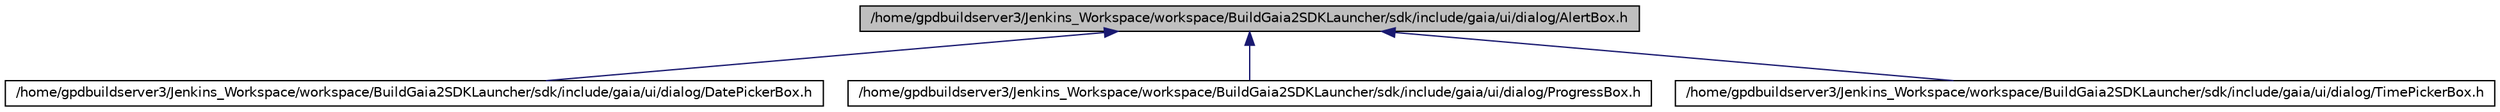 digraph G
{
  edge [fontname="Helvetica",fontsize="10",labelfontname="Helvetica",labelfontsize="10"];
  node [fontname="Helvetica",fontsize="10",shape=record];
  Node1 [label="/home/gpdbuildserver3/Jenkins_Workspace/workspace/BuildGaia2SDKLauncher/sdk/include/gaia/ui/dialog/AlertBox.h",height=0.2,width=0.4,color="black", fillcolor="grey75", style="filled" fontcolor="black"];
  Node1 -> Node2 [dir=back,color="midnightblue",fontsize="10",style="solid",fontname="Helvetica"];
  Node2 [label="/home/gpdbuildserver3/Jenkins_Workspace/workspace/BuildGaia2SDKLauncher/sdk/include/gaia/ui/dialog/DatePickerBox.h",height=0.2,width=0.4,color="black", fillcolor="white", style="filled",URL="$d6/de8/_date_picker_box_8h.html"];
  Node1 -> Node3 [dir=back,color="midnightblue",fontsize="10",style="solid",fontname="Helvetica"];
  Node3 [label="/home/gpdbuildserver3/Jenkins_Workspace/workspace/BuildGaia2SDKLauncher/sdk/include/gaia/ui/dialog/ProgressBox.h",height=0.2,width=0.4,color="black", fillcolor="white", style="filled",URL="$d8/d6d/_progress_box_8h.html"];
  Node1 -> Node4 [dir=back,color="midnightblue",fontsize="10",style="solid",fontname="Helvetica"];
  Node4 [label="/home/gpdbuildserver3/Jenkins_Workspace/workspace/BuildGaia2SDKLauncher/sdk/include/gaia/ui/dialog/TimePickerBox.h",height=0.2,width=0.4,color="black", fillcolor="white", style="filled",URL="$d9/df6/_time_picker_box_8h.html"];
}
